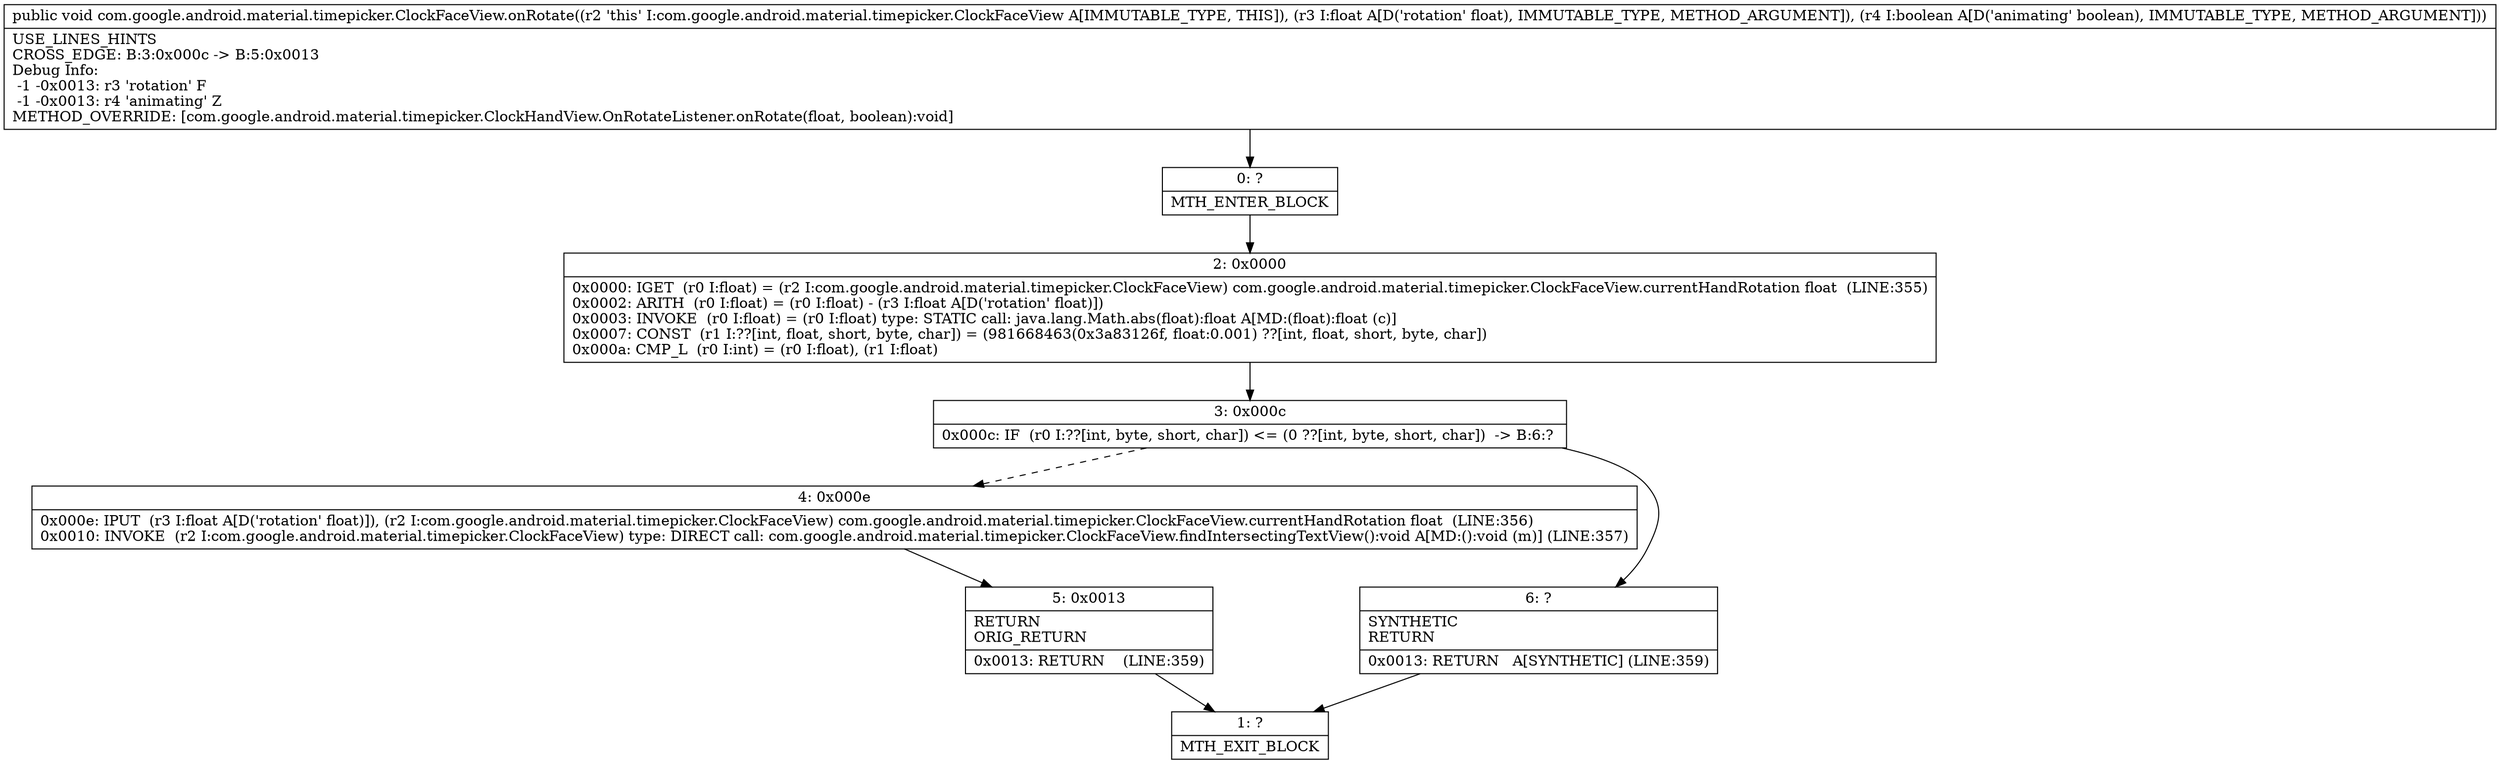 digraph "CFG forcom.google.android.material.timepicker.ClockFaceView.onRotate(FZ)V" {
Node_0 [shape=record,label="{0\:\ ?|MTH_ENTER_BLOCK\l}"];
Node_2 [shape=record,label="{2\:\ 0x0000|0x0000: IGET  (r0 I:float) = (r2 I:com.google.android.material.timepicker.ClockFaceView) com.google.android.material.timepicker.ClockFaceView.currentHandRotation float  (LINE:355)\l0x0002: ARITH  (r0 I:float) = (r0 I:float) \- (r3 I:float A[D('rotation' float)]) \l0x0003: INVOKE  (r0 I:float) = (r0 I:float) type: STATIC call: java.lang.Math.abs(float):float A[MD:(float):float (c)]\l0x0007: CONST  (r1 I:??[int, float, short, byte, char]) = (981668463(0x3a83126f, float:0.001) ??[int, float, short, byte, char]) \l0x000a: CMP_L  (r0 I:int) = (r0 I:float), (r1 I:float) \l}"];
Node_3 [shape=record,label="{3\:\ 0x000c|0x000c: IF  (r0 I:??[int, byte, short, char]) \<= (0 ??[int, byte, short, char])  \-\> B:6:? \l}"];
Node_4 [shape=record,label="{4\:\ 0x000e|0x000e: IPUT  (r3 I:float A[D('rotation' float)]), (r2 I:com.google.android.material.timepicker.ClockFaceView) com.google.android.material.timepicker.ClockFaceView.currentHandRotation float  (LINE:356)\l0x0010: INVOKE  (r2 I:com.google.android.material.timepicker.ClockFaceView) type: DIRECT call: com.google.android.material.timepicker.ClockFaceView.findIntersectingTextView():void A[MD:():void (m)] (LINE:357)\l}"];
Node_5 [shape=record,label="{5\:\ 0x0013|RETURN\lORIG_RETURN\l|0x0013: RETURN    (LINE:359)\l}"];
Node_1 [shape=record,label="{1\:\ ?|MTH_EXIT_BLOCK\l}"];
Node_6 [shape=record,label="{6\:\ ?|SYNTHETIC\lRETURN\l|0x0013: RETURN   A[SYNTHETIC] (LINE:359)\l}"];
MethodNode[shape=record,label="{public void com.google.android.material.timepicker.ClockFaceView.onRotate((r2 'this' I:com.google.android.material.timepicker.ClockFaceView A[IMMUTABLE_TYPE, THIS]), (r3 I:float A[D('rotation' float), IMMUTABLE_TYPE, METHOD_ARGUMENT]), (r4 I:boolean A[D('animating' boolean), IMMUTABLE_TYPE, METHOD_ARGUMENT]))  | USE_LINES_HINTS\lCROSS_EDGE: B:3:0x000c \-\> B:5:0x0013\lDebug Info:\l  \-1 \-0x0013: r3 'rotation' F\l  \-1 \-0x0013: r4 'animating' Z\lMETHOD_OVERRIDE: [com.google.android.material.timepicker.ClockHandView.OnRotateListener.onRotate(float, boolean):void]\l}"];
MethodNode -> Node_0;Node_0 -> Node_2;
Node_2 -> Node_3;
Node_3 -> Node_4[style=dashed];
Node_3 -> Node_6;
Node_4 -> Node_5;
Node_5 -> Node_1;
Node_6 -> Node_1;
}

